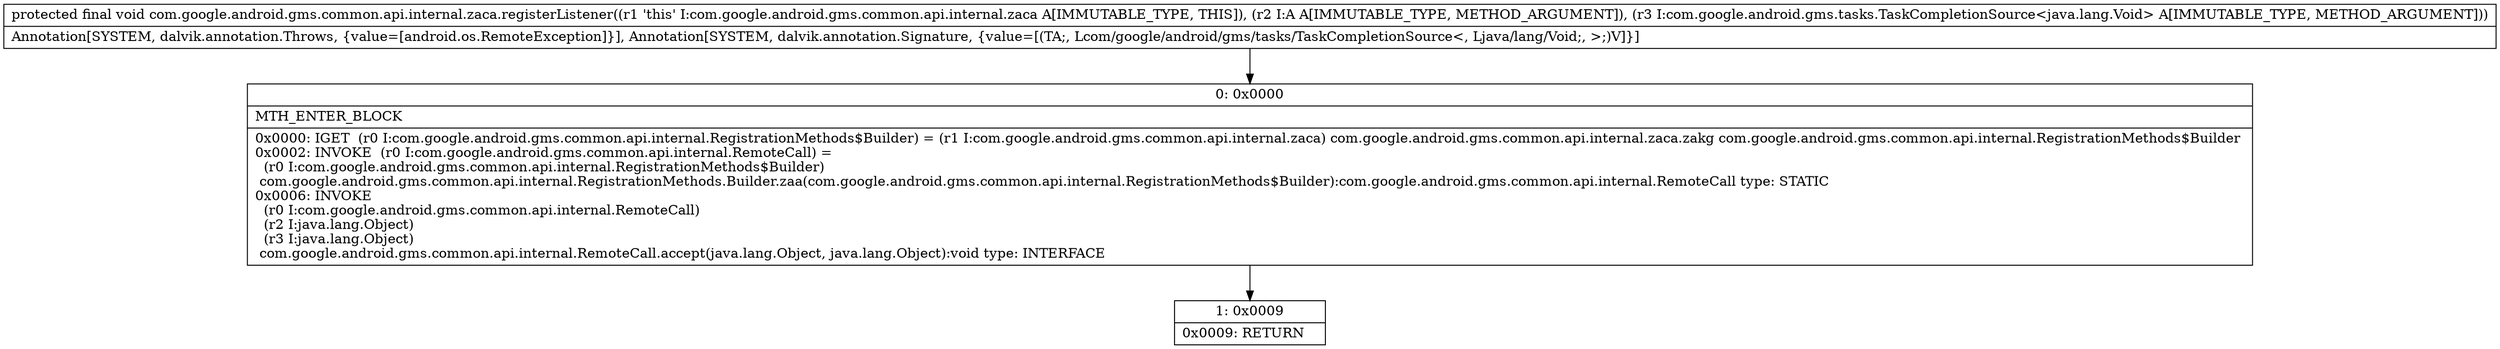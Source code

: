 digraph "CFG forcom.google.android.gms.common.api.internal.zaca.registerListener(Lcom\/google\/android\/gms\/common\/api\/Api$AnyClient;Lcom\/google\/android\/gms\/tasks\/TaskCompletionSource;)V" {
Node_0 [shape=record,label="{0\:\ 0x0000|MTH_ENTER_BLOCK\l|0x0000: IGET  (r0 I:com.google.android.gms.common.api.internal.RegistrationMethods$Builder) = (r1 I:com.google.android.gms.common.api.internal.zaca) com.google.android.gms.common.api.internal.zaca.zakg com.google.android.gms.common.api.internal.RegistrationMethods$Builder \l0x0002: INVOKE  (r0 I:com.google.android.gms.common.api.internal.RemoteCall) = \l  (r0 I:com.google.android.gms.common.api.internal.RegistrationMethods$Builder)\l com.google.android.gms.common.api.internal.RegistrationMethods.Builder.zaa(com.google.android.gms.common.api.internal.RegistrationMethods$Builder):com.google.android.gms.common.api.internal.RemoteCall type: STATIC \l0x0006: INVOKE  \l  (r0 I:com.google.android.gms.common.api.internal.RemoteCall)\l  (r2 I:java.lang.Object)\l  (r3 I:java.lang.Object)\l com.google.android.gms.common.api.internal.RemoteCall.accept(java.lang.Object, java.lang.Object):void type: INTERFACE \l}"];
Node_1 [shape=record,label="{1\:\ 0x0009|0x0009: RETURN   \l}"];
MethodNode[shape=record,label="{protected final void com.google.android.gms.common.api.internal.zaca.registerListener((r1 'this' I:com.google.android.gms.common.api.internal.zaca A[IMMUTABLE_TYPE, THIS]), (r2 I:A A[IMMUTABLE_TYPE, METHOD_ARGUMENT]), (r3 I:com.google.android.gms.tasks.TaskCompletionSource\<java.lang.Void\> A[IMMUTABLE_TYPE, METHOD_ARGUMENT]))  | Annotation[SYSTEM, dalvik.annotation.Throws, \{value=[android.os.RemoteException]\}], Annotation[SYSTEM, dalvik.annotation.Signature, \{value=[(TA;, Lcom\/google\/android\/gms\/tasks\/TaskCompletionSource\<, Ljava\/lang\/Void;, \>;)V]\}]\l}"];
MethodNode -> Node_0;
Node_0 -> Node_1;
}

